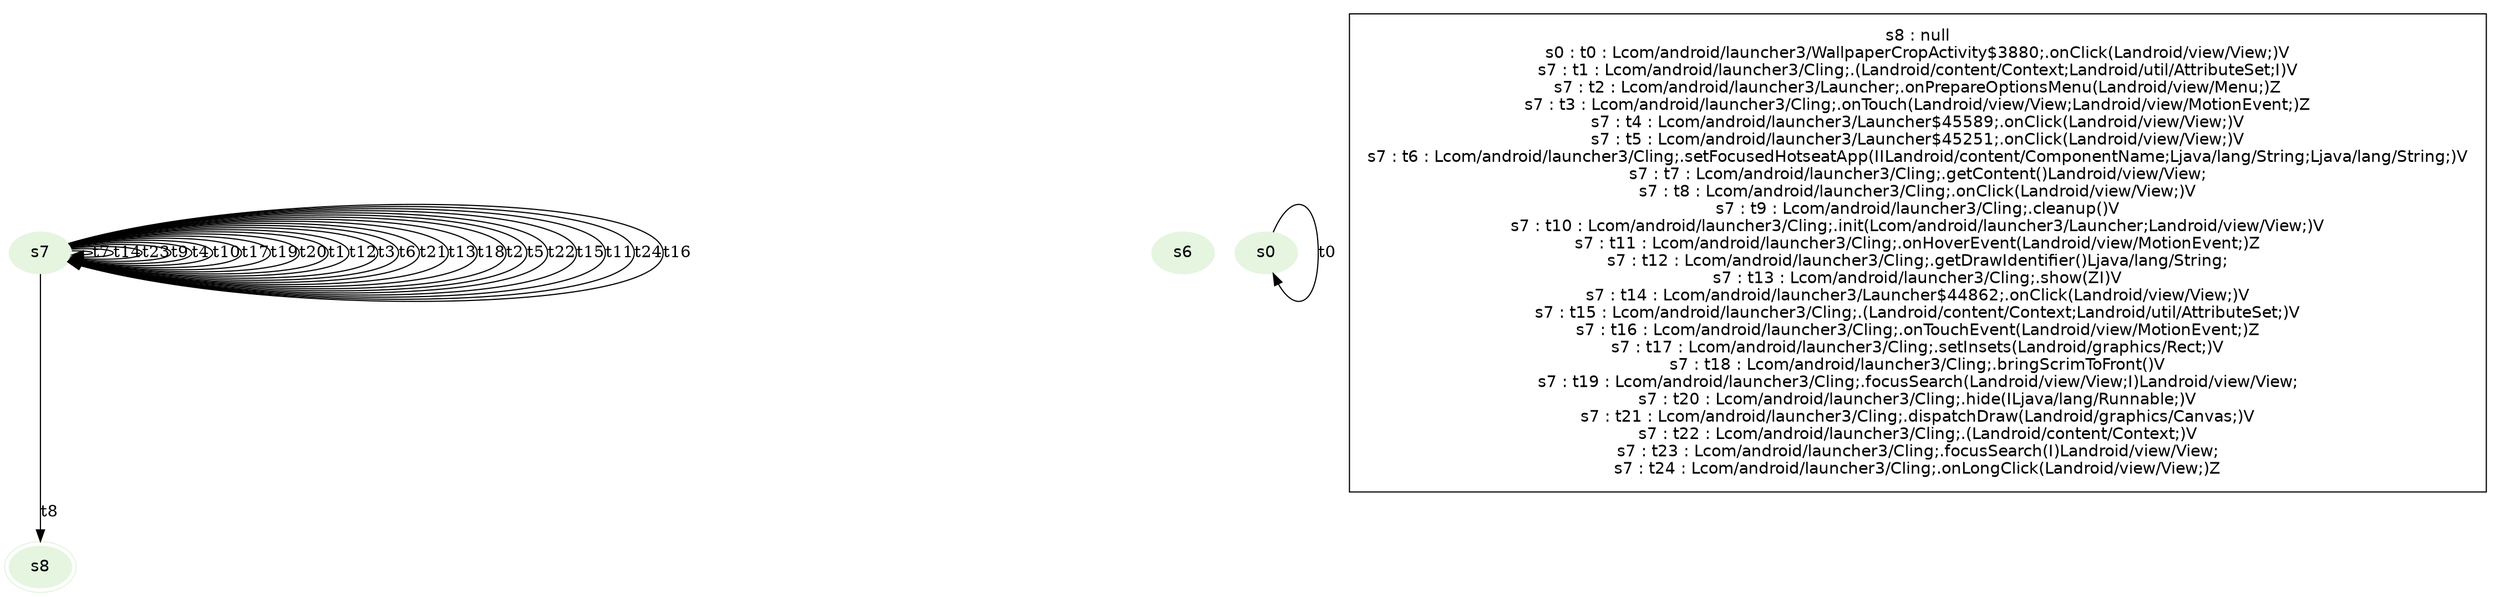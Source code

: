 digraph {
fontname="Helvetica";
node[style=filled, fontname="Helvetica", colorscheme=greens3, color=1];
s8[peripheries=2];
s6;
s0;
s7;
s7 -> s7[label="t7"];
s7 -> s7[label="t14"];
s7 -> s7[label="t23"];
s7 -> s7[label="t9"];
s7 -> s7[label="t4"];
s7 -> s7[label="t10"];
s7 -> s7[label="t17"];
s7 -> s7[label="t19"];
s7 -> s7[label="t20"];
s7 -> s7[label="t1"];
s7 -> s7[label="t12"];
s7 -> s7[label="t3"];
s7 -> s7[label="t6"];
s7 -> s7[label="t21"];
s7 -> s7[label="t13"];
s0 -> s0[label="t0"];
s7 -> s7[label="t18"];
s7 -> s7[label="t2"];
s7 -> s7[label="t5"];
s7 -> s7[label="t22"];
s7 -> s7[label="t15"];
s7 -> s7[label="t11"];
s7 -> s7[label="t24"];
s7 -> s8[label="t8"];
s7 -> s7[label="t16"];
subgraph cluster_key {
ds[shape=plaintext, style=solid,label="s8 : null\ns0 : t0 : Lcom/android/launcher3/WallpaperCropActivity$3880;.onClick(Landroid/view/View;)V\ns7 : t1 : Lcom/android/launcher3/Cling;.(Landroid/content/Context;Landroid/util/AttributeSet;I)V\ns7 : t2 : Lcom/android/launcher3/Launcher;.onPrepareOptionsMenu(Landroid/view/Menu;)Z\ns7 : t3 : Lcom/android/launcher3/Cling;.onTouch(Landroid/view/View;Landroid/view/MotionEvent;)Z\ns7 : t4 : Lcom/android/launcher3/Launcher$45589;.onClick(Landroid/view/View;)V\ns7 : t5 : Lcom/android/launcher3/Launcher$45251;.onClick(Landroid/view/View;)V\ns7 : t6 : Lcom/android/launcher3/Cling;.setFocusedHotseatApp(IILandroid/content/ComponentName;Ljava/lang/String;Ljava/lang/String;)V\ns7 : t7 : Lcom/android/launcher3/Cling;.getContent()Landroid/view/View;\ns7 : t8 : Lcom/android/launcher3/Cling;.onClick(Landroid/view/View;)V\ns7 : t9 : Lcom/android/launcher3/Cling;.cleanup()V\ns7 : t10 : Lcom/android/launcher3/Cling;.init(Lcom/android/launcher3/Launcher;Landroid/view/View;)V\ns7 : t11 : Lcom/android/launcher3/Cling;.onHoverEvent(Landroid/view/MotionEvent;)Z\ns7 : t12 : Lcom/android/launcher3/Cling;.getDrawIdentifier()Ljava/lang/String;\ns7 : t13 : Lcom/android/launcher3/Cling;.show(ZI)V\ns7 : t14 : Lcom/android/launcher3/Launcher$44862;.onClick(Landroid/view/View;)V\ns7 : t15 : Lcom/android/launcher3/Cling;.(Landroid/content/Context;Landroid/util/AttributeSet;)V\ns7 : t16 : Lcom/android/launcher3/Cling;.onTouchEvent(Landroid/view/MotionEvent;)Z\ns7 : t17 : Lcom/android/launcher3/Cling;.setInsets(Landroid/graphics/Rect;)V\ns7 : t18 : Lcom/android/launcher3/Cling;.bringScrimToFront()V\ns7 : t19 : Lcom/android/launcher3/Cling;.focusSearch(Landroid/view/View;I)Landroid/view/View;\ns7 : t20 : Lcom/android/launcher3/Cling;.hide(ILjava/lang/Runnable;)V\ns7 : t21 : Lcom/android/launcher3/Cling;.dispatchDraw(Landroid/graphics/Canvas;)V\ns7 : t22 : Lcom/android/launcher3/Cling;.(Landroid/content/Context;)V\ns7 : t23 : Lcom/android/launcher3/Cling;.focusSearch(I)Landroid/view/View;\ns7 : t24 : Lcom/android/launcher3/Cling;.onLongClick(Landroid/view/View;)Z\n"];}
}